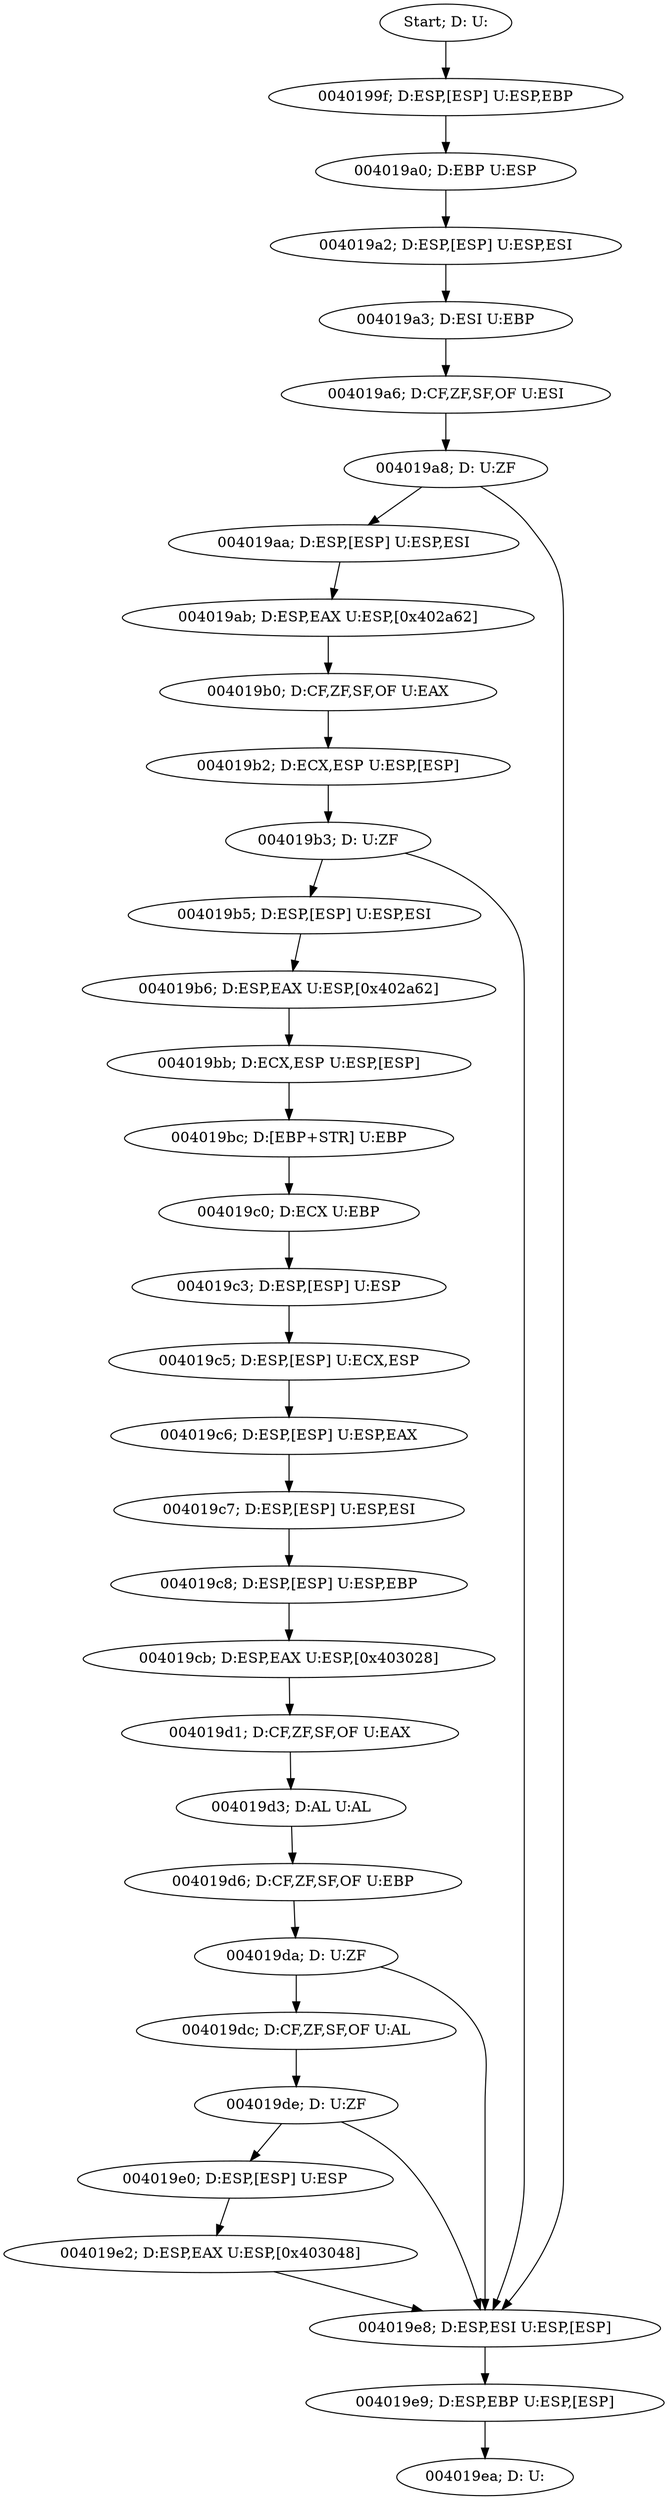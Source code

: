 digraph {
	n0 [label="Start; D: U:"]
	n1 [label="0040199f; D:ESP,[ESP] U:ESP,EBP"]
	n2 [label="004019a0; D:EBP U:ESP"]
	n3 [label="004019a2; D:ESP,[ESP] U:ESP,ESI"]
	n4 [label="004019a3; D:ESI U:EBP"]
	n5 [label="004019a6; D:CF,ZF,SF,OF U:ESI"]
	n6 [label="004019a8; D: U:ZF"]
	n7 [label="004019aa; D:ESP,[ESP] U:ESP,ESI"]
	n8 [label="004019ab; D:ESP,EAX U:ESP,[0x402a62]"]
	n9 [label="004019b0; D:CF,ZF,SF,OF U:EAX"]
	n10 [label="004019b2; D:ECX,ESP U:ESP,[ESP]"]
	n11 [label="004019b3; D: U:ZF"]
	n12 [label="004019b5; D:ESP,[ESP] U:ESP,ESI"]
	n13 [label="004019b6; D:ESP,EAX U:ESP,[0x402a62]"]
	n14 [label="004019bb; D:ECX,ESP U:ESP,[ESP]"]
	n15 [label="004019bc; D:[EBP+STR] U:EBP"]
	n16 [label="004019c0; D:ECX U:EBP"]
	n17 [label="004019c3; D:ESP,[ESP] U:ESP"]
	n18 [label="004019c5; D:ESP,[ESP] U:ECX,ESP"]
	n19 [label="004019c6; D:ESP,[ESP] U:ESP,EAX"]
	n20 [label="004019c7; D:ESP,[ESP] U:ESP,ESI"]
	n21 [label="004019c8; D:ESP,[ESP] U:ESP,EBP"]
	n22 [label="004019cb; D:ESP,EAX U:ESP,[0x403028]"]
	n23 [label="004019d1; D:CF,ZF,SF,OF U:EAX"]
	n24 [label="004019d3; D:AL U:AL"]
	n25 [label="004019d6; D:CF,ZF,SF,OF U:EBP"]
	n26 [label="004019da; D: U:ZF"]
	n27 [label="004019dc; D:CF,ZF,SF,OF U:AL"]
	n28 [label="004019de; D: U:ZF"]
	n29 [label="004019e0; D:ESP,[ESP] U:ESP"]
	n30 [label="004019e2; D:ESP,EAX U:ESP,[0x403048]"]
	n31 [label="004019e8; D:ESP,ESI U:ESP,[ESP]"]
	n32 [label="004019e9; D:ESP,EBP U:ESP,[ESP]"]
	n33 [label="004019ea; D: U:"]

	n0 -> n1
	n1 -> n2
	n2 -> n3
	n3 -> n4
	n4 -> n5
	n5 -> n6
	n6 -> n7
	n6 -> n31
	n7 -> n8
	n8 -> n9
	n9 -> n10
	n10 -> n11
	n11 -> n12
	n11 -> n31
	n12 -> n13
	n13 -> n14
	n14 -> n15
	n15 -> n16
	n16 -> n17
	n17 -> n18
	n18 -> n19
	n19 -> n20
	n20 -> n21
	n21 -> n22
	n22 -> n23
	n23 -> n24
	n24 -> n25
	n25 -> n26
	n26 -> n27
	n26 -> n31
	n27 -> n28
	n28 -> n29
	n28 -> n31
	n29 -> n30
	n30 -> n31
	n31 -> n32
	n32 -> n33

}